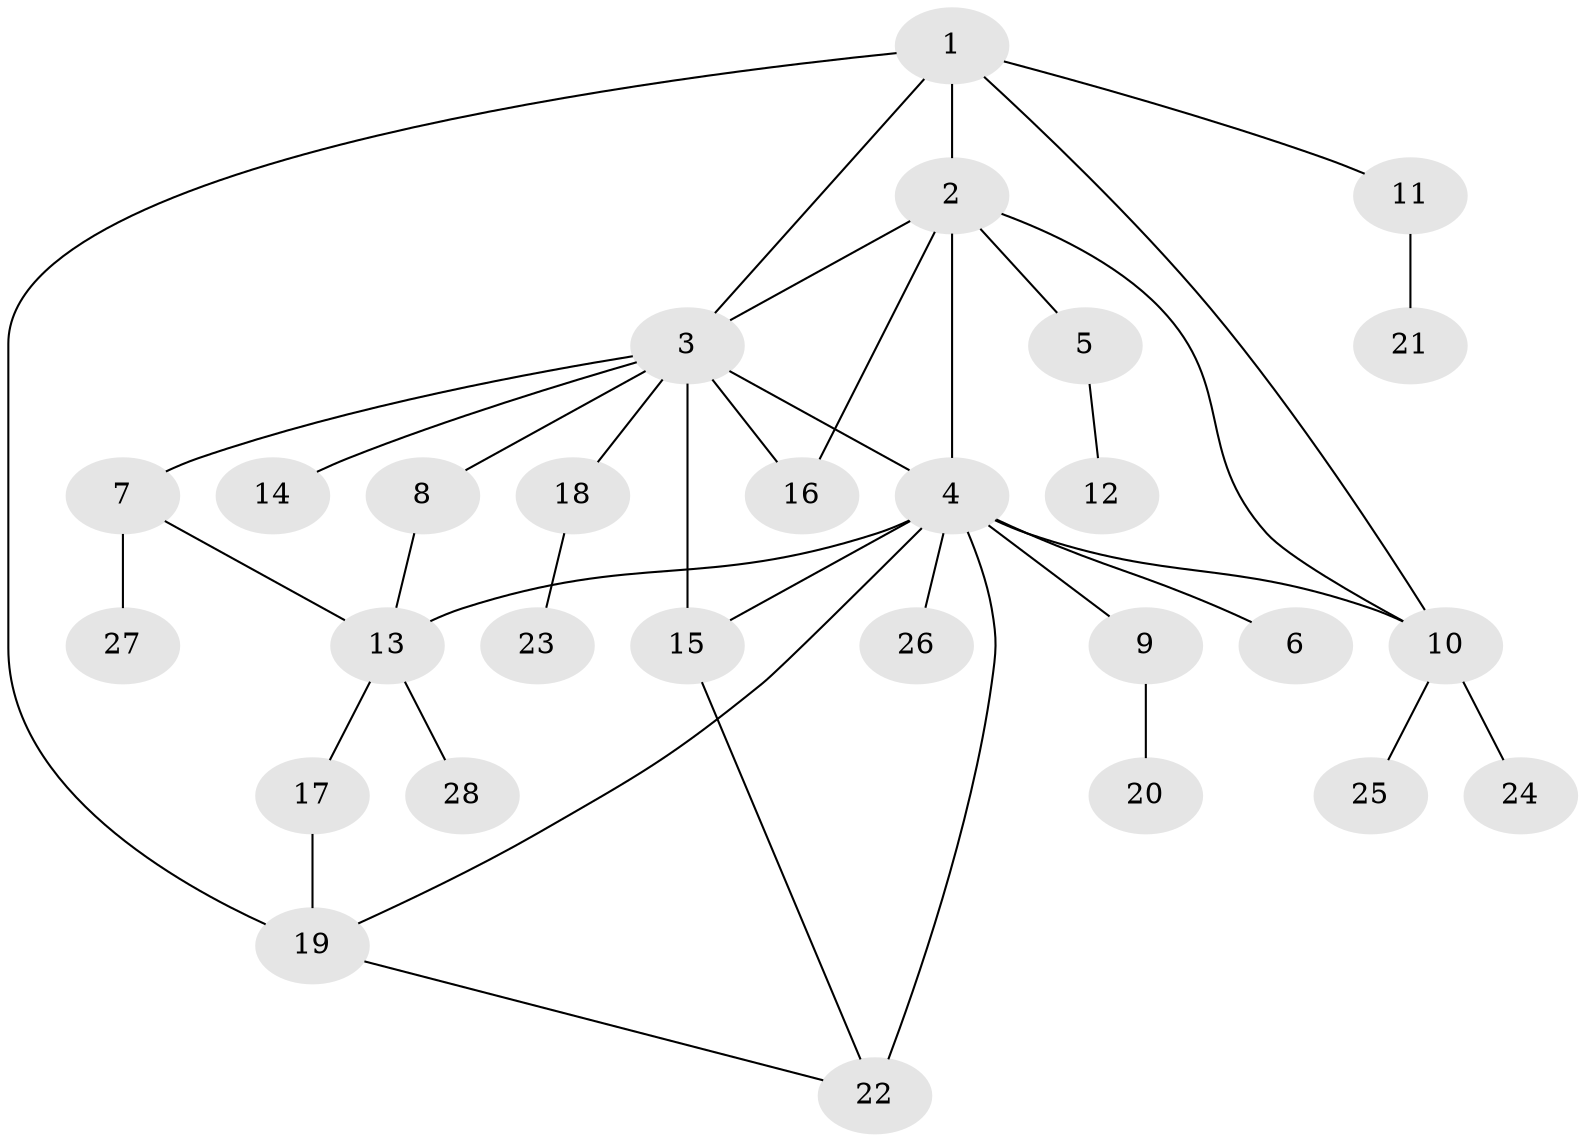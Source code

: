// original degree distribution, {6: 0.029850746268656716, 25: 0.014925373134328358, 11: 0.014925373134328358, 2: 0.14925373134328357, 5: 0.029850746268656716, 3: 0.14925373134328357, 4: 0.04477611940298507, 1: 0.5522388059701493, 7: 0.014925373134328358}
// Generated by graph-tools (version 1.1) at 2025/50/03/04/25 22:50:44]
// undirected, 28 vertices, 39 edges
graph export_dot {
  node [color=gray90,style=filled];
  1;
  2;
  3;
  4;
  5;
  6;
  7;
  8;
  9;
  10;
  11;
  12;
  13;
  14;
  15;
  16;
  17;
  18;
  19;
  20;
  21;
  22;
  23;
  24;
  25;
  26;
  27;
  28;
  1 -- 2 [weight=1.0];
  1 -- 3 [weight=1.0];
  1 -- 10 [weight=1.0];
  1 -- 11 [weight=1.0];
  1 -- 19 [weight=1.0];
  2 -- 3 [weight=1.0];
  2 -- 4 [weight=17.0];
  2 -- 5 [weight=1.0];
  2 -- 10 [weight=1.0];
  2 -- 16 [weight=1.0];
  3 -- 4 [weight=1.0];
  3 -- 7 [weight=1.0];
  3 -- 8 [weight=1.0];
  3 -- 14 [weight=1.0];
  3 -- 15 [weight=1.0];
  3 -- 16 [weight=1.0];
  3 -- 18 [weight=1.0];
  4 -- 6 [weight=1.0];
  4 -- 9 [weight=1.0];
  4 -- 10 [weight=1.0];
  4 -- 13 [weight=1.0];
  4 -- 15 [weight=2.0];
  4 -- 19 [weight=1.0];
  4 -- 22 [weight=2.0];
  4 -- 26 [weight=3.0];
  5 -- 12 [weight=1.0];
  7 -- 13 [weight=1.0];
  7 -- 27 [weight=1.0];
  8 -- 13 [weight=1.0];
  9 -- 20 [weight=1.0];
  10 -- 24 [weight=1.0];
  10 -- 25 [weight=1.0];
  11 -- 21 [weight=1.0];
  13 -- 17 [weight=1.0];
  13 -- 28 [weight=2.0];
  15 -- 22 [weight=1.0];
  17 -- 19 [weight=2.0];
  18 -- 23 [weight=1.0];
  19 -- 22 [weight=1.0];
}
